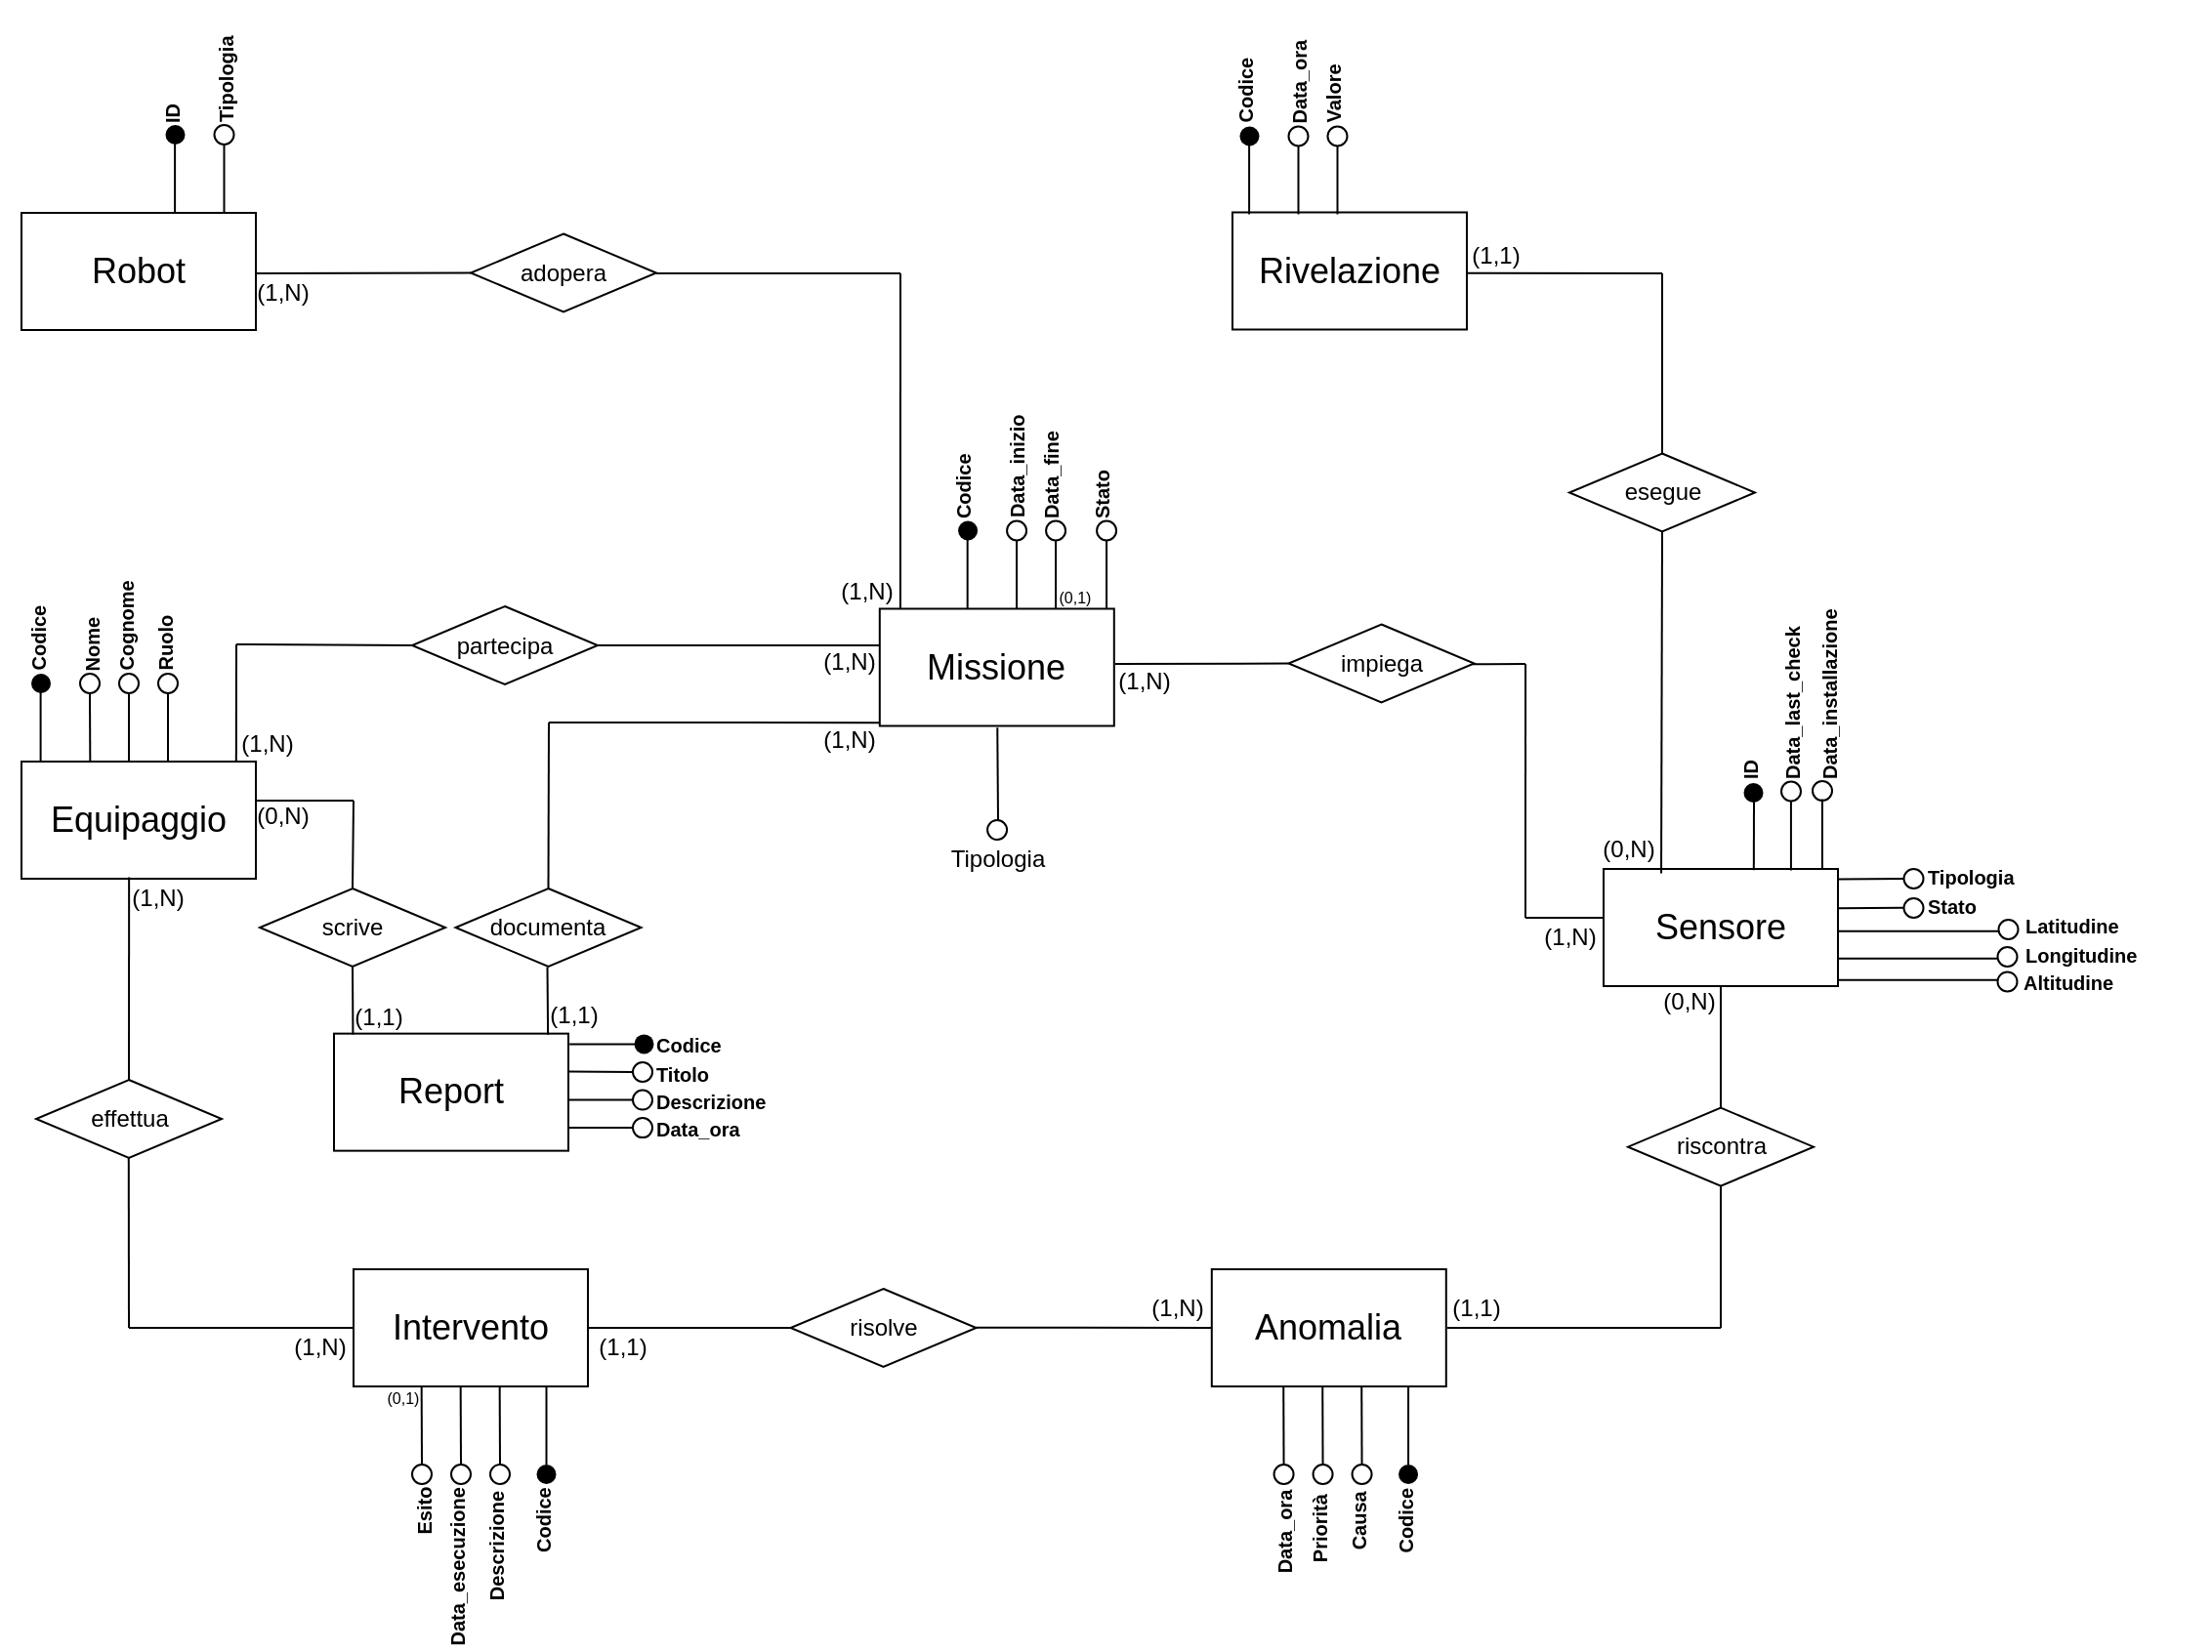 <mxfile version="24.7.17">
  <diagram name="Pagina-1" id="lhB0eF5Bq-AWkeBl7JyV">
    <mxGraphModel dx="337" dy="1401" grid="1" gridSize="10" guides="1" tooltips="1" connect="1" arrows="1" fold="1" page="1" pageScale="1" pageWidth="827" pageHeight="1169" math="0" shadow="0">
      <root>
        <mxCell id="0" />
        <mxCell id="1" parent="0" />
        <mxCell id="zuxBCQ1KaA-TVjjdggDC-1" value="&lt;font style=&quot;font-size: 18px;&quot;&gt;Missione&lt;/font&gt;" style="whiteSpace=wrap;html=1;align=center;" parent="1" vertex="1">
          <mxGeometry x="479.4" y="161.75" width="120" height="60" as="geometry" />
        </mxCell>
        <mxCell id="zuxBCQ1KaA-TVjjdggDC-8" value="&lt;font style=&quot;font-size: 18px;&quot;&gt;Equipaggio&lt;/font&gt;" style="whiteSpace=wrap;html=1;align=center;" parent="1" vertex="1">
          <mxGeometry x="40" y="240" width="120" height="60" as="geometry" />
        </mxCell>
        <mxCell id="zuxBCQ1KaA-TVjjdggDC-9" value="&lt;font style=&quot;font-size: 18px;&quot;&gt;Intervento&lt;/font&gt;" style="whiteSpace=wrap;html=1;align=center;" parent="1" vertex="1">
          <mxGeometry x="210" y="500" width="120" height="60" as="geometry" />
        </mxCell>
        <mxCell id="zuxBCQ1KaA-TVjjdggDC-10" value="&lt;font style=&quot;font-size: 18px;&quot;&gt;Anomalia&lt;/font&gt;" style="whiteSpace=wrap;html=1;align=center;" parent="1" vertex="1">
          <mxGeometry x="649.4" y="500" width="120" height="60" as="geometry" />
        </mxCell>
        <mxCell id="zuxBCQ1KaA-TVjjdggDC-11" value="&lt;font style=&quot;font-size: 18px;&quot;&gt;Sensore&lt;/font&gt;" style="whiteSpace=wrap;html=1;align=center;" parent="1" vertex="1">
          <mxGeometry x="850" y="295" width="120" height="60" as="geometry" />
        </mxCell>
        <mxCell id="zuxBCQ1KaA-TVjjdggDC-12" value="&lt;font style=&quot;font-size: 18px;&quot;&gt;Rivelazione&lt;/font&gt;" style="whiteSpace=wrap;html=1;align=center;" parent="1" vertex="1">
          <mxGeometry x="660" y="-41.25" width="120" height="60" as="geometry" />
        </mxCell>
        <mxCell id="zuxBCQ1KaA-TVjjdggDC-13" value="&lt;font style=&quot;font-size: 18px;&quot;&gt;Robot&lt;/font&gt;" style="whiteSpace=wrap;html=1;align=center;" parent="1" vertex="1">
          <mxGeometry x="40" y="-41" width="120" height="60" as="geometry" />
        </mxCell>
        <mxCell id="zuxBCQ1KaA-TVjjdggDC-15" value="" style="shape=waypoint;sketch=0;fillStyle=solid;size=6;pointerEvents=1;points=[];fillColor=none;resizable=0;rotatable=0;perimeter=centerPerimeter;snapToPoint=1;strokeWidth=3;" parent="1" vertex="1">
          <mxGeometry x="40" y="190" width="20" height="20" as="geometry" />
        </mxCell>
        <mxCell id="zuxBCQ1KaA-TVjjdggDC-17" value="" style="ellipse;whiteSpace=wrap;html=1;aspect=fixed;" parent="1" vertex="1">
          <mxGeometry x="70" y="195" width="10" height="10" as="geometry" />
        </mxCell>
        <mxCell id="zuxBCQ1KaA-TVjjdggDC-20" value="" style="endArrow=none;html=1;rounded=0;" parent="1" edge="1">
          <mxGeometry width="50" height="50" relative="1" as="geometry">
            <mxPoint x="49.8" y="240" as="sourcePoint" />
            <mxPoint x="49.8" y="200" as="targetPoint" />
          </mxGeometry>
        </mxCell>
        <mxCell id="zuxBCQ1KaA-TVjjdggDC-22" value="" style="endArrow=none;html=1;rounded=0;entryX=0.5;entryY=1;entryDx=0;entryDy=0;exitX=0.293;exitY=0;exitDx=0;exitDy=0;exitPerimeter=0;" parent="1" source="zuxBCQ1KaA-TVjjdggDC-8" target="zuxBCQ1KaA-TVjjdggDC-17" edge="1">
          <mxGeometry width="50" height="50" relative="1" as="geometry">
            <mxPoint x="74.8" y="240" as="sourcePoint" />
            <mxPoint x="74.8" y="200" as="targetPoint" />
          </mxGeometry>
        </mxCell>
        <mxCell id="zuxBCQ1KaA-TVjjdggDC-24" value="" style="ellipse;whiteSpace=wrap;html=1;aspect=fixed;" parent="1" vertex="1">
          <mxGeometry x="90" y="195" width="10" height="10" as="geometry" />
        </mxCell>
        <mxCell id="zuxBCQ1KaA-TVjjdggDC-25" value="" style="endArrow=none;html=1;rounded=0;entryX=0.5;entryY=1;entryDx=0;entryDy=0;exitX=0.293;exitY=0;exitDx=0;exitDy=0;exitPerimeter=0;" parent="1" target="zuxBCQ1KaA-TVjjdggDC-24" edge="1">
          <mxGeometry width="50" height="50" relative="1" as="geometry">
            <mxPoint x="95" y="240" as="sourcePoint" />
            <mxPoint x="94.8" y="200" as="targetPoint" />
          </mxGeometry>
        </mxCell>
        <mxCell id="zuxBCQ1KaA-TVjjdggDC-26" value="" style="ellipse;whiteSpace=wrap;html=1;aspect=fixed;" parent="1" vertex="1">
          <mxGeometry x="110" y="195" width="10" height="10" as="geometry" />
        </mxCell>
        <mxCell id="zuxBCQ1KaA-TVjjdggDC-27" value="" style="endArrow=none;html=1;rounded=0;entryX=0.5;entryY=1;entryDx=0;entryDy=0;exitX=0.293;exitY=0;exitDx=0;exitDy=0;exitPerimeter=0;" parent="1" target="zuxBCQ1KaA-TVjjdggDC-26" edge="1">
          <mxGeometry width="50" height="50" relative="1" as="geometry">
            <mxPoint x="115" y="240" as="sourcePoint" />
            <mxPoint x="114.8" y="200" as="targetPoint" />
          </mxGeometry>
        </mxCell>
        <mxCell id="zuxBCQ1KaA-TVjjdggDC-28" value="&lt;font style=&quot;font-size: 10px;&quot;&gt;Codice&lt;/font&gt;" style="text;strokeColor=none;fillColor=none;html=1;fontSize=24;fontStyle=1;verticalAlign=middle;align=left;rotation=-90;" parent="1" vertex="1">
          <mxGeometry x="11.25" y="158" width="65" height="10" as="geometry" />
        </mxCell>
        <mxCell id="zuxBCQ1KaA-TVjjdggDC-29" value="&lt;font style=&quot;font-size: 10px;&quot;&gt;Nome&lt;/font&gt;" style="text;strokeColor=none;fillColor=none;html=1;fontSize=24;fontStyle=1;verticalAlign=middle;align=left;rotation=-90;" parent="1" vertex="1">
          <mxGeometry x="42.5" y="161.75" width="57.5" height="10" as="geometry" />
        </mxCell>
        <mxCell id="zuxBCQ1KaA-TVjjdggDC-30" value="&lt;font style=&quot;font-size: 10px;&quot;&gt;Cognome&lt;/font&gt;" style="text;strokeColor=none;fillColor=none;html=1;fontSize=24;fontStyle=1;verticalAlign=middle;align=left;rotation=-90;" parent="1" vertex="1">
          <mxGeometry x="58.75" y="160.5" width="60" height="10" as="geometry" />
        </mxCell>
        <mxCell id="zuxBCQ1KaA-TVjjdggDC-31" value="&lt;font style=&quot;font-size: 10px;&quot;&gt;Ruolo&lt;/font&gt;" style="text;strokeColor=none;fillColor=none;html=1;fontSize=24;fontStyle=1;verticalAlign=middle;align=left;rotation=-90;" parent="1" vertex="1">
          <mxGeometry x="78.75" y="160.5" width="60" height="10" as="geometry" />
        </mxCell>
        <mxCell id="zuxBCQ1KaA-TVjjdggDC-39" value="" style="shape=waypoint;sketch=0;fillStyle=solid;size=6;pointerEvents=1;points=[];fillColor=none;resizable=0;rotatable=0;perimeter=centerPerimeter;snapToPoint=1;strokeWidth=3;" parent="1" vertex="1">
          <mxGeometry x="108.75" y="-91" width="20" height="20" as="geometry" />
        </mxCell>
        <mxCell id="zuxBCQ1KaA-TVjjdggDC-40" value="" style="ellipse;whiteSpace=wrap;html=1;aspect=fixed;" parent="1" vertex="1">
          <mxGeometry x="138.75" y="-86" width="10" height="10" as="geometry" />
        </mxCell>
        <mxCell id="zuxBCQ1KaA-TVjjdggDC-41" value="" style="endArrow=none;html=1;rounded=0;" parent="1" edge="1">
          <mxGeometry width="50" height="50" relative="1" as="geometry">
            <mxPoint x="118.55" y="-41" as="sourcePoint" />
            <mxPoint x="118.55" y="-81" as="targetPoint" />
          </mxGeometry>
        </mxCell>
        <mxCell id="zuxBCQ1KaA-TVjjdggDC-42" value="" style="endArrow=none;html=1;rounded=0;entryX=0.5;entryY=1;entryDx=0;entryDy=0;exitX=0.293;exitY=0;exitDx=0;exitDy=0;exitPerimeter=0;" parent="1" target="zuxBCQ1KaA-TVjjdggDC-40" edge="1">
          <mxGeometry width="50" height="50" relative="1" as="geometry">
            <mxPoint x="143.75" y="-41" as="sourcePoint" />
            <mxPoint x="143.55" y="-81" as="targetPoint" />
          </mxGeometry>
        </mxCell>
        <mxCell id="zuxBCQ1KaA-TVjjdggDC-43" value="&lt;font style=&quot;font-size: 10px;&quot;&gt;ID&lt;/font&gt;" style="text;strokeColor=none;fillColor=none;html=1;fontSize=24;fontStyle=1;verticalAlign=middle;align=left;rotation=-90;" parent="1" vertex="1">
          <mxGeometry x="80" y="-122" width="65" height="10" as="geometry" />
        </mxCell>
        <mxCell id="zuxBCQ1KaA-TVjjdggDC-44" value="&lt;span style=&quot;font-size: 10px;&quot;&gt;Tipologia&lt;/span&gt;" style="text;strokeColor=none;fillColor=none;html=1;fontSize=24;fontStyle=1;verticalAlign=middle;align=left;rotation=-90;" parent="1" vertex="1">
          <mxGeometry x="111.25" y="-119.25" width="57.5" height="10" as="geometry" />
        </mxCell>
        <mxCell id="zuxBCQ1KaA-TVjjdggDC-58" value="" style="shape=waypoint;sketch=0;fillStyle=solid;size=6;pointerEvents=1;points=[];fillColor=none;resizable=0;rotatable=0;perimeter=centerPerimeter;snapToPoint=1;strokeWidth=3;" parent="1" vertex="1">
          <mxGeometry x="298.75" y="595" width="20" height="20" as="geometry" />
        </mxCell>
        <mxCell id="zuxBCQ1KaA-TVjjdggDC-59" value="" style="ellipse;whiteSpace=wrap;html=1;aspect=fixed;" parent="1" vertex="1">
          <mxGeometry x="280" y="600" width="10" height="10" as="geometry" />
        </mxCell>
        <mxCell id="zuxBCQ1KaA-TVjjdggDC-60" value="" style="endArrow=none;html=1;rounded=0;" parent="1" edge="1">
          <mxGeometry width="50" height="50" relative="1" as="geometry">
            <mxPoint x="308.75" y="600" as="sourcePoint" />
            <mxPoint x="308.75" y="560" as="targetPoint" />
          </mxGeometry>
        </mxCell>
        <mxCell id="zuxBCQ1KaA-TVjjdggDC-61" value="" style="endArrow=none;html=1;rounded=0;entryX=0.5;entryY=1;entryDx=0;entryDy=0;exitX=0.5;exitY=0;exitDx=0;exitDy=0;" parent="1" source="zuxBCQ1KaA-TVjjdggDC-59" edge="1">
          <mxGeometry width="50" height="50" relative="1" as="geometry">
            <mxPoint x="284.83" y="595" as="sourcePoint" />
            <mxPoint x="284.83" y="560" as="targetPoint" />
          </mxGeometry>
        </mxCell>
        <mxCell id="zuxBCQ1KaA-TVjjdggDC-62" value="" style="ellipse;whiteSpace=wrap;html=1;aspect=fixed;" parent="1" vertex="1">
          <mxGeometry x="260" y="600" width="10" height="10" as="geometry" />
        </mxCell>
        <mxCell id="zuxBCQ1KaA-TVjjdggDC-63" value="" style="endArrow=none;html=1;rounded=0;entryX=0.5;entryY=1;entryDx=0;entryDy=0;exitX=0.5;exitY=0;exitDx=0;exitDy=0;" parent="1" source="zuxBCQ1KaA-TVjjdggDC-62" edge="1">
          <mxGeometry width="50" height="50" relative="1" as="geometry">
            <mxPoint x="264.83" y="595" as="sourcePoint" />
            <mxPoint x="264.83" y="560" as="targetPoint" />
          </mxGeometry>
        </mxCell>
        <mxCell id="zuxBCQ1KaA-TVjjdggDC-64" value="" style="ellipse;whiteSpace=wrap;html=1;aspect=fixed;" parent="1" vertex="1">
          <mxGeometry x="240" y="600" width="10" height="10" as="geometry" />
        </mxCell>
        <mxCell id="zuxBCQ1KaA-TVjjdggDC-65" value="" style="endArrow=none;html=1;rounded=0;entryX=0.5;entryY=1;entryDx=0;entryDy=0;exitX=0.5;exitY=0;exitDx=0;exitDy=0;" parent="1" source="zuxBCQ1KaA-TVjjdggDC-64" edge="1">
          <mxGeometry width="50" height="50" relative="1" as="geometry">
            <mxPoint x="244.83" y="595" as="sourcePoint" />
            <mxPoint x="244.83" y="560" as="targetPoint" />
          </mxGeometry>
        </mxCell>
        <mxCell id="zuxBCQ1KaA-TVjjdggDC-67" value="&lt;font style=&quot;font-size: 10px;&quot;&gt;Codice&lt;/font&gt;" style="text;strokeColor=none;fillColor=none;html=1;fontSize=24;fontStyle=1;verticalAlign=middle;align=left;rotation=-90;direction=west;flipV=1;" parent="1" vertex="1">
          <mxGeometry x="270" y="610" width="65" height="10" as="geometry" />
        </mxCell>
        <mxCell id="zuxBCQ1KaA-TVjjdggDC-68" value="&lt;font style=&quot;font-size: 10px;&quot;&gt;Descrizione&lt;/font&gt;" style="text;strokeColor=none;fillColor=none;html=1;fontSize=24;fontStyle=1;verticalAlign=middle;align=left;rotation=-90;direction=west;flipV=1;" parent="1" vertex="1">
          <mxGeometry x="231.88" y="620" width="93.75" height="10" as="geometry" />
        </mxCell>
        <mxCell id="zuxBCQ1KaA-TVjjdggDC-70" value="&lt;font style=&quot;font-size: 10px;&quot;&gt;Data_esecuzione&lt;/font&gt;" style="text;strokeColor=none;fillColor=none;html=1;fontSize=24;fontStyle=1;verticalAlign=middle;align=left;rotation=-90;direction=west;flipV=1;" parent="1" vertex="1">
          <mxGeometry x="201.25" y="631.25" width="116.25" height="10" as="geometry" />
        </mxCell>
        <mxCell id="zuxBCQ1KaA-TVjjdggDC-71" value="&lt;font style=&quot;font-size: 10px;&quot;&gt;Esito&lt;/font&gt;" style="text;strokeColor=none;fillColor=none;html=1;fontSize=24;fontStyle=1;verticalAlign=middle;align=left;rotation=-90;direction=west;flipV=1;" parent="1" vertex="1">
          <mxGeometry x="208.75" y="600" width="65" height="10" as="geometry" />
        </mxCell>
        <mxCell id="zuxBCQ1KaA-TVjjdggDC-72" value="" style="shape=waypoint;sketch=0;fillStyle=solid;size=6;pointerEvents=1;points=[];fillColor=none;resizable=0;rotatable=0;perimeter=centerPerimeter;snapToPoint=1;strokeWidth=3;" parent="1" vertex="1">
          <mxGeometry x="740.03" y="595" width="20" height="20" as="geometry" />
        </mxCell>
        <mxCell id="zuxBCQ1KaA-TVjjdggDC-73" value="" style="ellipse;whiteSpace=wrap;html=1;aspect=fixed;" parent="1" vertex="1">
          <mxGeometry x="721.28" y="600" width="10" height="10" as="geometry" />
        </mxCell>
        <mxCell id="zuxBCQ1KaA-TVjjdggDC-74" value="" style="endArrow=none;html=1;rounded=0;" parent="1" edge="1">
          <mxGeometry width="50" height="50" relative="1" as="geometry">
            <mxPoint x="750.03" y="600" as="sourcePoint" />
            <mxPoint x="750.03" y="560" as="targetPoint" />
          </mxGeometry>
        </mxCell>
        <mxCell id="zuxBCQ1KaA-TVjjdggDC-75" value="" style="endArrow=none;html=1;rounded=0;entryX=0.5;entryY=1;entryDx=0;entryDy=0;exitX=0.5;exitY=0;exitDx=0;exitDy=0;" parent="1" source="zuxBCQ1KaA-TVjjdggDC-73" edge="1">
          <mxGeometry width="50" height="50" relative="1" as="geometry">
            <mxPoint x="726.11" y="595" as="sourcePoint" />
            <mxPoint x="726.11" y="560" as="targetPoint" />
          </mxGeometry>
        </mxCell>
        <mxCell id="zuxBCQ1KaA-TVjjdggDC-76" value="" style="ellipse;whiteSpace=wrap;html=1;aspect=fixed;" parent="1" vertex="1">
          <mxGeometry x="701.28" y="600" width="10" height="10" as="geometry" />
        </mxCell>
        <mxCell id="zuxBCQ1KaA-TVjjdggDC-77" value="" style="endArrow=none;html=1;rounded=0;entryX=0.5;entryY=1;entryDx=0;entryDy=0;exitX=0.5;exitY=0;exitDx=0;exitDy=0;" parent="1" source="zuxBCQ1KaA-TVjjdggDC-76" edge="1">
          <mxGeometry width="50" height="50" relative="1" as="geometry">
            <mxPoint x="706.11" y="595" as="sourcePoint" />
            <mxPoint x="706.11" y="560" as="targetPoint" />
          </mxGeometry>
        </mxCell>
        <mxCell id="zuxBCQ1KaA-TVjjdggDC-78" value="" style="ellipse;whiteSpace=wrap;html=1;aspect=fixed;" parent="1" vertex="1">
          <mxGeometry x="681.28" y="600" width="10" height="10" as="geometry" />
        </mxCell>
        <mxCell id="zuxBCQ1KaA-TVjjdggDC-79" value="" style="endArrow=none;html=1;rounded=0;entryX=0.5;entryY=1;entryDx=0;entryDy=0;exitX=0.5;exitY=0;exitDx=0;exitDy=0;" parent="1" source="zuxBCQ1KaA-TVjjdggDC-78" edge="1">
          <mxGeometry width="50" height="50" relative="1" as="geometry">
            <mxPoint x="686.11" y="595" as="sourcePoint" />
            <mxPoint x="686.11" y="560" as="targetPoint" />
          </mxGeometry>
        </mxCell>
        <mxCell id="zuxBCQ1KaA-TVjjdggDC-80" value="&lt;font style=&quot;font-size: 10px;&quot;&gt;Codice&lt;/font&gt;" style="text;strokeColor=none;fillColor=none;html=1;fontSize=24;fontStyle=1;verticalAlign=middle;align=left;rotation=-90;direction=west;flipV=1;" parent="1" vertex="1">
          <mxGeometry x="711.28" y="610" width="65" height="10" as="geometry" />
        </mxCell>
        <mxCell id="zuxBCQ1KaA-TVjjdggDC-81" value="&lt;font style=&quot;font-size: 10px;&quot;&gt;Causa&lt;/font&gt;" style="text;strokeColor=none;fillColor=none;html=1;fontSize=24;fontStyle=1;verticalAlign=middle;align=left;rotation=-90;direction=west;flipV=1;" parent="1" vertex="1">
          <mxGeometry x="686.28" y="606.88" width="67.51" height="10" as="geometry" />
        </mxCell>
        <mxCell id="zuxBCQ1KaA-TVjjdggDC-82" value="&lt;font style=&quot;font-size: 10px;&quot;&gt;Priorità&lt;/font&gt;" style="text;strokeColor=none;fillColor=none;html=1;fontSize=24;fontStyle=1;verticalAlign=middle;align=left;rotation=-90;direction=west;flipV=1;" parent="1" vertex="1">
          <mxGeometry x="658.4" y="605" width="84.69" height="10" as="geometry" />
        </mxCell>
        <mxCell id="zuxBCQ1KaA-TVjjdggDC-83" value="&lt;font style=&quot;font-size: 10px;&quot;&gt;Data_ora&lt;/font&gt;" style="text;strokeColor=none;fillColor=none;html=1;fontSize=24;fontStyle=1;verticalAlign=middle;align=left;rotation=-90;direction=west;flipV=1;" parent="1" vertex="1">
          <mxGeometry x="639.72" y="610.32" width="85.63" height="10" as="geometry" />
        </mxCell>
        <mxCell id="zuxBCQ1KaA-TVjjdggDC-111" value="" style="shape=waypoint;sketch=0;fillStyle=solid;size=6;pointerEvents=1;points=[];fillColor=none;resizable=0;rotatable=0;perimeter=centerPerimeter;snapToPoint=1;strokeWidth=3;" parent="1" vertex="1">
          <mxGeometry x="514.54" y="111.75" width="20" height="20" as="geometry" />
        </mxCell>
        <mxCell id="zuxBCQ1KaA-TVjjdggDC-112" value="" style="ellipse;whiteSpace=wrap;html=1;aspect=fixed;" parent="1" vertex="1">
          <mxGeometry x="544.54" y="116.75" width="10" height="10" as="geometry" />
        </mxCell>
        <mxCell id="zuxBCQ1KaA-TVjjdggDC-113" value="" style="ellipse;whiteSpace=wrap;html=1;aspect=fixed;" parent="1" vertex="1">
          <mxGeometry x="564.54" y="116.75" width="10" height="10" as="geometry" />
        </mxCell>
        <mxCell id="zuxBCQ1KaA-TVjjdggDC-114" value="" style="ellipse;whiteSpace=wrap;html=1;aspect=fixed;" parent="1" vertex="1">
          <mxGeometry x="590.54" y="116.75" width="10" height="10" as="geometry" />
        </mxCell>
        <mxCell id="zuxBCQ1KaA-TVjjdggDC-115" value="" style="endArrow=none;html=1;rounded=0;" parent="1" edge="1">
          <mxGeometry width="50" height="50" relative="1" as="geometry">
            <mxPoint x="524.34" y="161.75" as="sourcePoint" />
            <mxPoint x="524.34" y="121.75" as="targetPoint" />
          </mxGeometry>
        </mxCell>
        <mxCell id="zuxBCQ1KaA-TVjjdggDC-116" value="&lt;font style=&quot;font-size: 10px;&quot;&gt;Codice&lt;/font&gt;" style="text;strokeColor=none;fillColor=none;html=1;fontSize=24;fontStyle=1;verticalAlign=middle;align=left;rotation=-90;" parent="1" vertex="1">
          <mxGeometry x="485.79" y="79.75" width="65" height="10" as="geometry" />
        </mxCell>
        <mxCell id="zuxBCQ1KaA-TVjjdggDC-117" value="&lt;font style=&quot;font-size: 10px;&quot;&gt;Data_inizio&lt;/font&gt;" style="text;strokeColor=none;fillColor=none;html=1;fontSize=24;fontStyle=1;verticalAlign=middle;align=left;rotation=-90;" parent="1" vertex="1">
          <mxGeometry x="517.04" y="83.5" width="57.5" height="10" as="geometry" />
        </mxCell>
        <mxCell id="zuxBCQ1KaA-TVjjdggDC-118" value="&lt;font style=&quot;font-size: 10px;&quot;&gt;Stato&lt;/font&gt;" style="text;strokeColor=none;fillColor=none;html=1;fontSize=24;fontStyle=1;verticalAlign=middle;align=left;rotation=-90;" parent="1" vertex="1">
          <mxGeometry x="559.29" y="82.25" width="60" height="10" as="geometry" />
        </mxCell>
        <mxCell id="zuxBCQ1KaA-TVjjdggDC-119" value="&lt;font style=&quot;font-size: 10px;&quot;&gt;Data_fine&lt;/font&gt;" style="text;strokeColor=none;fillColor=none;html=1;fontSize=24;fontStyle=1;verticalAlign=middle;align=left;rotation=-90;" parent="1" vertex="1">
          <mxGeometry x="533.29" y="82.25" width="60" height="10" as="geometry" />
        </mxCell>
        <mxCell id="zuxBCQ1KaA-TVjjdggDC-120" value="" style="endArrow=none;html=1;rounded=0;entryX=0.5;entryY=1;entryDx=0;entryDy=0;exitX=0.293;exitY=0;exitDx=0;exitDy=0;exitPerimeter=0;" parent="1" target="zuxBCQ1KaA-TVjjdggDC-112" edge="1">
          <mxGeometry width="50" height="50" relative="1" as="geometry">
            <mxPoint x="549.54" y="161.75" as="sourcePoint" />
            <mxPoint x="549.34" y="121.75" as="targetPoint" />
          </mxGeometry>
        </mxCell>
        <mxCell id="zuxBCQ1KaA-TVjjdggDC-121" value="" style="endArrow=none;html=1;rounded=0;entryX=0.5;entryY=1;entryDx=0;entryDy=0;exitX=0.293;exitY=0;exitDx=0;exitDy=0;exitPerimeter=0;" parent="1" target="zuxBCQ1KaA-TVjjdggDC-113" edge="1">
          <mxGeometry width="50" height="50" relative="1" as="geometry">
            <mxPoint x="569.54" y="161.75" as="sourcePoint" />
            <mxPoint x="569.34" y="121.75" as="targetPoint" />
          </mxGeometry>
        </mxCell>
        <mxCell id="zuxBCQ1KaA-TVjjdggDC-122" value="" style="endArrow=none;html=1;rounded=0;entryX=0.5;entryY=1;entryDx=0;entryDy=0;exitX=0.293;exitY=0;exitDx=0;exitDy=0;exitPerimeter=0;" parent="1" target="zuxBCQ1KaA-TVjjdggDC-114" edge="1">
          <mxGeometry width="50" height="50" relative="1" as="geometry">
            <mxPoint x="595.54" y="161.75" as="sourcePoint" />
            <mxPoint x="595.34" y="121.75" as="targetPoint" />
          </mxGeometry>
        </mxCell>
        <mxCell id="zuxBCQ1KaA-TVjjdggDC-123" value="" style="shape=waypoint;sketch=0;fillStyle=solid;size=6;pointerEvents=1;points=[];fillColor=none;resizable=0;rotatable=0;perimeter=centerPerimeter;snapToPoint=1;strokeWidth=3;" parent="1" vertex="1">
          <mxGeometry x="658.75" y="-90.25" width="20" height="20" as="geometry" />
        </mxCell>
        <mxCell id="zuxBCQ1KaA-TVjjdggDC-124" value="" style="ellipse;whiteSpace=wrap;html=1;aspect=fixed;" parent="1" vertex="1">
          <mxGeometry x="688.75" y="-85.25" width="10" height="10" as="geometry" />
        </mxCell>
        <mxCell id="zuxBCQ1KaA-TVjjdggDC-125" value="" style="ellipse;whiteSpace=wrap;html=1;aspect=fixed;" parent="1" vertex="1">
          <mxGeometry x="708.75" y="-85.25" width="10" height="10" as="geometry" />
        </mxCell>
        <mxCell id="zuxBCQ1KaA-TVjjdggDC-127" value="" style="endArrow=none;html=1;rounded=0;" parent="1" edge="1">
          <mxGeometry width="50" height="50" relative="1" as="geometry">
            <mxPoint x="668.55" y="-40.25" as="sourcePoint" />
            <mxPoint x="668.55" y="-80.25" as="targetPoint" />
          </mxGeometry>
        </mxCell>
        <mxCell id="zuxBCQ1KaA-TVjjdggDC-128" value="" style="endArrow=none;html=1;rounded=0;entryX=0.5;entryY=1;entryDx=0;entryDy=0;exitX=0.293;exitY=0;exitDx=0;exitDy=0;exitPerimeter=0;" parent="1" target="zuxBCQ1KaA-TVjjdggDC-124" edge="1">
          <mxGeometry width="50" height="50" relative="1" as="geometry">
            <mxPoint x="693.75" y="-40.25" as="sourcePoint" />
            <mxPoint x="693.55" y="-80.25" as="targetPoint" />
          </mxGeometry>
        </mxCell>
        <mxCell id="zuxBCQ1KaA-TVjjdggDC-129" value="" style="endArrow=none;html=1;rounded=0;entryX=0.5;entryY=1;entryDx=0;entryDy=0;exitX=0.293;exitY=0;exitDx=0;exitDy=0;exitPerimeter=0;" parent="1" target="zuxBCQ1KaA-TVjjdggDC-125" edge="1">
          <mxGeometry width="50" height="50" relative="1" as="geometry">
            <mxPoint x="713.75" y="-40.25" as="sourcePoint" />
            <mxPoint x="713.55" y="-80.25" as="targetPoint" />
          </mxGeometry>
        </mxCell>
        <mxCell id="zuxBCQ1KaA-TVjjdggDC-132" value="&lt;font style=&quot;font-size: 10px;&quot;&gt;Valore&lt;/font&gt;" style="text;strokeColor=none;fillColor=none;html=1;fontSize=24;fontStyle=1;verticalAlign=middle;align=left;rotation=-90;" parent="1" vertex="1">
          <mxGeometry x="677.5" y="-119.75" width="60" height="10" as="geometry" />
        </mxCell>
        <mxCell id="zuxBCQ1KaA-TVjjdggDC-133" value="&lt;font style=&quot;font-size: 10px;&quot;&gt;Data_ora&lt;/font&gt;" style="text;strokeColor=none;fillColor=none;html=1;fontSize=24;fontStyle=1;verticalAlign=middle;align=left;rotation=-90;" parent="1" vertex="1">
          <mxGeometry x="661.25" y="-118.5" width="57.5" height="10" as="geometry" />
        </mxCell>
        <mxCell id="zuxBCQ1KaA-TVjjdggDC-134" value="&lt;font style=&quot;font-size: 10px;&quot;&gt;Codice&lt;/font&gt;" style="text;strokeColor=none;fillColor=none;html=1;fontSize=24;fontStyle=1;verticalAlign=middle;align=left;rotation=-90;" parent="1" vertex="1">
          <mxGeometry x="630" y="-122.25" width="65" height="10" as="geometry" />
        </mxCell>
        <mxCell id="zuxBCQ1KaA-TVjjdggDC-138" value="" style="ellipse;whiteSpace=wrap;html=1;aspect=fixed;" parent="1" vertex="1">
          <mxGeometry x="957" y="250" width="10" height="10" as="geometry" />
        </mxCell>
        <mxCell id="zuxBCQ1KaA-TVjjdggDC-140" value="" style="ellipse;whiteSpace=wrap;html=1;aspect=fixed;" parent="1" vertex="1">
          <mxGeometry x="1003.75" y="295" width="10" height="10" as="geometry" />
        </mxCell>
        <mxCell id="zuxBCQ1KaA-TVjjdggDC-144" value="" style="ellipse;whiteSpace=wrap;html=1;aspect=fixed;" parent="1" vertex="1">
          <mxGeometry x="1003.75" y="310" width="10" height="10" as="geometry" />
        </mxCell>
        <mxCell id="zuxBCQ1KaA-TVjjdggDC-148" value="" style="ellipse;whiteSpace=wrap;html=1;aspect=fixed;" parent="1" vertex="1">
          <mxGeometry x="941" y="250.25" width="10" height="10" as="geometry" />
        </mxCell>
        <mxCell id="zuxBCQ1KaA-TVjjdggDC-149" value="&lt;font style=&quot;font-size: 10px;&quot;&gt;Data_last_check&lt;/font&gt;" style="text;strokeColor=none;fillColor=none;html=1;fontSize=24;fontStyle=1;verticalAlign=middle;align=left;rotation=-90;" parent="1" vertex="1">
          <mxGeometry x="913.5" y="217" width="57.5" height="10" as="geometry" />
        </mxCell>
        <mxCell id="zuxBCQ1KaA-TVjjdggDC-150" value="" style="shape=waypoint;sketch=0;fillStyle=solid;size=6;pointerEvents=1;points=[];fillColor=none;resizable=0;rotatable=0;perimeter=centerPerimeter;snapToPoint=1;strokeWidth=3;" parent="1" vertex="1">
          <mxGeometry x="916.75" y="246" width="20" height="20" as="geometry" />
        </mxCell>
        <mxCell id="zuxBCQ1KaA-TVjjdggDC-151" value="&lt;font style=&quot;font-size: 10px;&quot;&gt;ID&lt;/font&gt;" style="text;strokeColor=none;fillColor=none;html=1;fontSize=24;fontStyle=1;verticalAlign=middle;align=left;rotation=-90;" parent="1" vertex="1">
          <mxGeometry x="888" y="214" width="65" height="10" as="geometry" />
        </mxCell>
        <mxCell id="zuxBCQ1KaA-TVjjdggDC-155" value="" style="endArrow=none;html=1;rounded=0;exitX=0.666;exitY=0.01;exitDx=0;exitDy=0;exitPerimeter=0;" parent="1" edge="1">
          <mxGeometry width="50" height="50" relative="1" as="geometry">
            <mxPoint x="926.92" y="295.6" as="sourcePoint" />
            <mxPoint x="927" y="260.25" as="targetPoint" />
          </mxGeometry>
        </mxCell>
        <mxCell id="zuxBCQ1KaA-TVjjdggDC-156" value="" style="endArrow=none;html=1;rounded=0;exitX=0.666;exitY=0.01;exitDx=0;exitDy=0;exitPerimeter=0;" parent="1" edge="1">
          <mxGeometry width="50" height="50" relative="1" as="geometry">
            <mxPoint x="945.96" y="295.75" as="sourcePoint" />
            <mxPoint x="945.96" y="260" as="targetPoint" />
          </mxGeometry>
        </mxCell>
        <mxCell id="zuxBCQ1KaA-TVjjdggDC-157" value="" style="endArrow=none;html=1;rounded=0;exitX=0.666;exitY=0.01;exitDx=0;exitDy=0;exitPerimeter=0;" parent="1" edge="1">
          <mxGeometry width="50" height="50" relative="1" as="geometry">
            <mxPoint x="961.96" y="295" as="sourcePoint" />
            <mxPoint x="961.96" y="259.25" as="targetPoint" />
          </mxGeometry>
        </mxCell>
        <mxCell id="zuxBCQ1KaA-TVjjdggDC-158" value="&lt;font style=&quot;font-size: 10px;&quot;&gt;Data_installazione&lt;/font&gt;" style="text;strokeColor=none;fillColor=none;html=1;fontSize=24;fontStyle=1;verticalAlign=middle;align=left;rotation=-90;" parent="1" vertex="1">
          <mxGeometry x="932.5" y="217" width="57.5" height="10" as="geometry" />
        </mxCell>
        <mxCell id="zuxBCQ1KaA-TVjjdggDC-159" value="" style="endArrow=none;html=1;rounded=0;entryX=0;entryY=0.5;entryDx=0;entryDy=0;" parent="1" target="zuxBCQ1KaA-TVjjdggDC-140" edge="1">
          <mxGeometry width="50" height="50" relative="1" as="geometry">
            <mxPoint x="970" y="300.25" as="sourcePoint" />
            <mxPoint x="1020" y="250.25" as="targetPoint" />
          </mxGeometry>
        </mxCell>
        <mxCell id="zuxBCQ1KaA-TVjjdggDC-160" value="" style="endArrow=none;html=1;rounded=0;entryX=0;entryY=0.5;entryDx=0;entryDy=0;" parent="1" edge="1">
          <mxGeometry width="50" height="50" relative="1" as="geometry">
            <mxPoint x="970" y="315.13" as="sourcePoint" />
            <mxPoint x="1004" y="314.88" as="targetPoint" />
          </mxGeometry>
        </mxCell>
        <mxCell id="zuxBCQ1KaA-TVjjdggDC-161" value="&lt;font style=&quot;font-size: 10px;&quot;&gt;Tipologia&lt;/font&gt;" style="text;strokeColor=none;fillColor=none;html=1;fontSize=24;fontStyle=1;verticalAlign=middle;align=left;rotation=0;" parent="1" vertex="1">
          <mxGeometry x="1013.75" y="290" width="57.5" height="10" as="geometry" />
        </mxCell>
        <mxCell id="zuxBCQ1KaA-TVjjdggDC-162" value="&lt;font style=&quot;font-size: 10px;&quot;&gt;Stato&lt;/font&gt;" style="text;strokeColor=none;fillColor=none;html=1;fontSize=24;fontStyle=1;verticalAlign=middle;align=left;rotation=0;" parent="1" vertex="1">
          <mxGeometry x="1013.75" y="305" width="57.5" height="10" as="geometry" />
        </mxCell>
        <mxCell id="zuxBCQ1KaA-TVjjdggDC-168" value="&lt;font style=&quot;font-size: 10px;&quot;&gt;Latitudine&lt;/font&gt;" style="text;strokeColor=none;fillColor=none;html=1;fontSize=24;fontStyle=1;verticalAlign=middle;align=left;rotation=0;direction=west;flipV=1;" parent="1" vertex="1">
          <mxGeometry x="1063.56" y="315" width="96.63" height="10" as="geometry" />
        </mxCell>
        <mxCell id="zuxBCQ1KaA-TVjjdggDC-171" value="&lt;font style=&quot;font-size: 10px;&quot;&gt;Longitudine&lt;/font&gt;" style="text;strokeColor=none;fillColor=none;html=1;fontSize=24;fontStyle=1;verticalAlign=middle;align=left;rotation=0;direction=west;flipV=1;" parent="1" vertex="1">
          <mxGeometry x="1063.56" y="330" width="85.63" height="10" as="geometry" />
        </mxCell>
        <mxCell id="zuxBCQ1KaA-TVjjdggDC-174" value="&lt;font style=&quot;font-size: 10px;&quot;&gt;Altitudine&lt;/font&gt;" style="text;strokeColor=none;fillColor=none;html=1;fontSize=24;fontStyle=1;verticalAlign=middle;align=left;rotation=0;direction=west;flipV=1;" parent="1" vertex="1">
          <mxGeometry x="1062.56" y="343.72" width="85.63" height="10" as="geometry" />
        </mxCell>
        <mxCell id="RYKOZWi8mXVpuBgU3QgM-1" value="&lt;font style=&quot;font-size: 18px;&quot;&gt;Report&lt;/font&gt;" style="whiteSpace=wrap;html=1;align=center;" parent="1" vertex="1">
          <mxGeometry x="200" y="379.32" width="120" height="60" as="geometry" />
        </mxCell>
        <mxCell id="RYKOZWi8mXVpuBgU3QgM-2" value="" style="shape=waypoint;sketch=0;fillStyle=solid;size=6;pointerEvents=1;points=[];fillColor=none;resizable=0;rotatable=0;perimeter=centerPerimeter;snapToPoint=1;strokeWidth=3;" parent="1" vertex="1">
          <mxGeometry x="348.75" y="374.72" width="20" height="20" as="geometry" />
        </mxCell>
        <mxCell id="RYKOZWi8mXVpuBgU3QgM-3" value="&lt;span style=&quot;font-size: 10px;&quot;&gt;Codice&lt;/span&gt;" style="text;strokeColor=none;fillColor=none;html=1;fontSize=24;fontStyle=1;verticalAlign=middle;align=left;rotation=0;direction=east;flipV=0;" parent="1" vertex="1">
          <mxGeometry x="363" y="375.72" width="65" height="10" as="geometry" />
        </mxCell>
        <mxCell id="RYKOZWi8mXVpuBgU3QgM-4" value="" style="endArrow=none;html=1;rounded=0;exitX=1.005;exitY=0.341;exitDx=0;exitDy=0;exitPerimeter=0;" parent="1" target="RYKOZWi8mXVpuBgU3QgM-2" edge="1">
          <mxGeometry width="50" height="50" relative="1" as="geometry">
            <mxPoint x="320.6" y="384.78" as="sourcePoint" />
            <mxPoint x="359" y="388.97" as="targetPoint" />
          </mxGeometry>
        </mxCell>
        <mxCell id="RYKOZWi8mXVpuBgU3QgM-6" value="&lt;span style=&quot;font-size: 10px;&quot;&gt;Titolo&lt;/span&gt;" style="text;strokeColor=none;fillColor=none;html=1;fontSize=24;fontStyle=1;verticalAlign=middle;align=left;rotation=0;direction=east;flipV=0;" parent="1" vertex="1">
          <mxGeometry x="363" y="390.72" width="65" height="10" as="geometry" />
        </mxCell>
        <mxCell id="RYKOZWi8mXVpuBgU3QgM-7" value="" style="endArrow=none;html=1;rounded=0;exitX=1.005;exitY=0.341;exitDx=0;exitDy=0;exitPerimeter=0;" parent="1" source="RYKOZWi8mXVpuBgU3QgM-5" edge="1">
          <mxGeometry width="50" height="50" relative="1" as="geometry">
            <mxPoint x="320.6" y="394.78" as="sourcePoint" />
            <mxPoint x="359" y="395" as="targetPoint" />
          </mxGeometry>
        </mxCell>
        <mxCell id="RYKOZWi8mXVpuBgU3QgM-8" value="" style="endArrow=none;html=1;rounded=0;exitX=1;exitY=0.308;exitDx=0;exitDy=0;exitPerimeter=0;" parent="1" target="RYKOZWi8mXVpuBgU3QgM-5" edge="1">
          <mxGeometry width="50" height="50" relative="1" as="geometry">
            <mxPoint x="320.0" y="398.8" as="sourcePoint" />
            <mxPoint x="359" y="396" as="targetPoint" />
          </mxGeometry>
        </mxCell>
        <mxCell id="RYKOZWi8mXVpuBgU3QgM-5" value="" style="ellipse;whiteSpace=wrap;html=1;aspect=fixed;" parent="1" vertex="1">
          <mxGeometry x="353" y="394" width="10" height="10" as="geometry" />
        </mxCell>
        <mxCell id="RYKOZWi8mXVpuBgU3QgM-9" value="&lt;span style=&quot;font-size: 10px;&quot;&gt;Descrizione&lt;/span&gt;" style="text;strokeColor=none;fillColor=none;html=1;fontSize=24;fontStyle=1;verticalAlign=middle;align=left;rotation=0;direction=east;flipV=0;" parent="1" vertex="1">
          <mxGeometry x="363" y="405" width="65" height="10" as="geometry" />
        </mxCell>
        <mxCell id="RYKOZWi8mXVpuBgU3QgM-10" value="" style="endArrow=none;html=1;rounded=0;exitX=1;exitY=0.308;exitDx=0;exitDy=0;exitPerimeter=0;" parent="1" target="RYKOZWi8mXVpuBgU3QgM-11" edge="1">
          <mxGeometry width="50" height="50" relative="1" as="geometry">
            <mxPoint x="320" y="413.28" as="sourcePoint" />
            <mxPoint x="359" y="410.28" as="targetPoint" />
          </mxGeometry>
        </mxCell>
        <mxCell id="RYKOZWi8mXVpuBgU3QgM-11" value="" style="ellipse;whiteSpace=wrap;html=1;aspect=fixed;" parent="1" vertex="1">
          <mxGeometry x="353" y="408.28" width="10" height="10" as="geometry" />
        </mxCell>
        <mxCell id="RYKOZWi8mXVpuBgU3QgM-12" value="&lt;span style=&quot;font-size: 10px;&quot;&gt;Data_ora&lt;/span&gt;" style="text;strokeColor=none;fillColor=none;html=1;fontSize=24;fontStyle=1;verticalAlign=middle;align=left;rotation=0;direction=east;flipV=0;" parent="1" vertex="1">
          <mxGeometry x="363" y="419.28" width="65" height="10" as="geometry" />
        </mxCell>
        <mxCell id="RYKOZWi8mXVpuBgU3QgM-13" value="" style="endArrow=none;html=1;rounded=0;exitX=1;exitY=0.308;exitDx=0;exitDy=0;exitPerimeter=0;" parent="1" target="RYKOZWi8mXVpuBgU3QgM-14" edge="1">
          <mxGeometry width="50" height="50" relative="1" as="geometry">
            <mxPoint x="320" y="427.56" as="sourcePoint" />
            <mxPoint x="359" y="424.56" as="targetPoint" />
          </mxGeometry>
        </mxCell>
        <mxCell id="RYKOZWi8mXVpuBgU3QgM-14" value="" style="ellipse;whiteSpace=wrap;html=1;aspect=fixed;" parent="1" vertex="1">
          <mxGeometry x="353" y="422.56" width="10" height="10" as="geometry" />
        </mxCell>
        <mxCell id="RYKOZWi8mXVpuBgU3QgM-15" value="effettua" style="shape=rhombus;perimeter=rhombusPerimeter;whiteSpace=wrap;html=1;align=center;" parent="1" vertex="1">
          <mxGeometry x="47.5" y="403" width="95" height="40" as="geometry" />
        </mxCell>
        <mxCell id="RYKOZWi8mXVpuBgU3QgM-16" value="" style="endArrow=none;html=1;rounded=0;entryX=0.5;entryY=0;entryDx=0;entryDy=0;exitX=0.459;exitY=0.987;exitDx=0;exitDy=0;exitPerimeter=0;" parent="1" source="zuxBCQ1KaA-TVjjdggDC-8" target="RYKOZWi8mXVpuBgU3QgM-15" edge="1">
          <mxGeometry width="50" height="50" relative="1" as="geometry">
            <mxPoint x="80" y="470" as="sourcePoint" />
            <mxPoint x="130" y="420" as="targetPoint" />
          </mxGeometry>
        </mxCell>
        <mxCell id="RYKOZWi8mXVpuBgU3QgM-17" value="" style="endArrow=none;html=1;rounded=0;exitX=0.459;exitY=0.987;exitDx=0;exitDy=0;exitPerimeter=0;" parent="1" edge="1">
          <mxGeometry width="50" height="50" relative="1" as="geometry">
            <mxPoint x="94.89" y="443" as="sourcePoint" />
            <mxPoint x="95" y="530" as="targetPoint" />
          </mxGeometry>
        </mxCell>
        <mxCell id="RYKOZWi8mXVpuBgU3QgM-18" value="" style="endArrow=none;html=1;rounded=0;entryX=0;entryY=0.5;entryDx=0;entryDy=0;" parent="1" target="zuxBCQ1KaA-TVjjdggDC-9" edge="1">
          <mxGeometry width="50" height="50" relative="1" as="geometry">
            <mxPoint x="95" y="530" as="sourcePoint" />
            <mxPoint x="145" y="480" as="targetPoint" />
          </mxGeometry>
        </mxCell>
        <mxCell id="RYKOZWi8mXVpuBgU3QgM-19" value="(1,N)" style="text;html=1;align=center;verticalAlign=middle;whiteSpace=wrap;rounded=0;" parent="1" vertex="1">
          <mxGeometry x="80" y="295" width="60" height="30" as="geometry" />
        </mxCell>
        <mxCell id="RYKOZWi8mXVpuBgU3QgM-20" value="(1,N)" style="text;html=1;align=center;verticalAlign=middle;whiteSpace=wrap;rounded=0;" parent="1" vertex="1">
          <mxGeometry x="163" y="525" width="60" height="30" as="geometry" />
        </mxCell>
        <mxCell id="RYKOZWi8mXVpuBgU3QgM-22" value="risolve" style="shape=rhombus;perimeter=rhombusPerimeter;whiteSpace=wrap;html=1;align=center;" parent="1" vertex="1">
          <mxGeometry x="433.79" y="510" width="95" height="40" as="geometry" />
        </mxCell>
        <mxCell id="RYKOZWi8mXVpuBgU3QgM-23" value="" style="endArrow=none;html=1;rounded=0;exitX=1;exitY=0.5;exitDx=0;exitDy=0;entryX=0;entryY=0.5;entryDx=0;entryDy=0;" parent="1" source="zuxBCQ1KaA-TVjjdggDC-9" target="RYKOZWi8mXVpuBgU3QgM-22" edge="1">
          <mxGeometry width="50" height="50" relative="1" as="geometry">
            <mxPoint x="400" y="550" as="sourcePoint" />
            <mxPoint x="450" y="500" as="targetPoint" />
          </mxGeometry>
        </mxCell>
        <mxCell id="RYKOZWi8mXVpuBgU3QgM-24" value="" style="endArrow=none;html=1;rounded=0;exitX=1;exitY=0.5;exitDx=0;exitDy=0;entryX=0;entryY=0.5;entryDx=0;entryDy=0;" parent="1" target="zuxBCQ1KaA-TVjjdggDC-10" edge="1">
          <mxGeometry width="50" height="50" relative="1" as="geometry">
            <mxPoint x="528.79" y="529.89" as="sourcePoint" />
            <mxPoint x="632.79" y="529.89" as="targetPoint" />
            <Array as="points">
              <mxPoint x="578.79" y="529.89" />
            </Array>
          </mxGeometry>
        </mxCell>
        <mxCell id="RYKOZWi8mXVpuBgU3QgM-26" value="(1,1)" style="text;html=1;align=center;verticalAlign=middle;whiteSpace=wrap;rounded=0;" parent="1" vertex="1">
          <mxGeometry x="317.5" y="525" width="60" height="30" as="geometry" />
        </mxCell>
        <mxCell id="RYKOZWi8mXVpuBgU3QgM-27" value="(1,N)" style="text;html=1;align=center;verticalAlign=middle;whiteSpace=wrap;rounded=0;" parent="1" vertex="1">
          <mxGeometry x="602.4" y="505" width="60" height="30" as="geometry" />
        </mxCell>
        <mxCell id="RYKOZWi8mXVpuBgU3QgM-29" value="riscontra" style="shape=rhombus;perimeter=rhombusPerimeter;whiteSpace=wrap;html=1;align=center;" parent="1" vertex="1">
          <mxGeometry x="862.5" y="417.32" width="95" height="40" as="geometry" />
        </mxCell>
        <mxCell id="RYKOZWi8mXVpuBgU3QgM-30" value="" style="endArrow=none;html=1;rounded=0;exitX=0.5;exitY=0;exitDx=0;exitDy=0;" parent="1" source="RYKOZWi8mXVpuBgU3QgM-29" edge="1">
          <mxGeometry width="50" height="50" relative="1" as="geometry">
            <mxPoint x="860" y="405" as="sourcePoint" />
            <mxPoint x="910" y="355" as="targetPoint" />
          </mxGeometry>
        </mxCell>
        <mxCell id="RYKOZWi8mXVpuBgU3QgM-31" value="" style="endArrow=none;html=1;rounded=0;" parent="1" edge="1">
          <mxGeometry width="50" height="50" relative="1" as="geometry">
            <mxPoint x="770" y="530" as="sourcePoint" />
            <mxPoint x="910" y="530" as="targetPoint" />
          </mxGeometry>
        </mxCell>
        <mxCell id="RYKOZWi8mXVpuBgU3QgM-32" value="" style="endArrow=none;html=1;rounded=0;entryX=0.5;entryY=1;entryDx=0;entryDy=0;" parent="1" target="RYKOZWi8mXVpuBgU3QgM-29" edge="1">
          <mxGeometry width="50" height="50" relative="1" as="geometry">
            <mxPoint x="910" y="530" as="sourcePoint" />
            <mxPoint x="960" y="480" as="targetPoint" />
          </mxGeometry>
        </mxCell>
        <mxCell id="RYKOZWi8mXVpuBgU3QgM-33" value="(0,N)" style="text;html=1;align=center;verticalAlign=middle;whiteSpace=wrap;rounded=0;" parent="1" vertex="1">
          <mxGeometry x="863.5" y="347.72" width="60" height="30" as="geometry" />
        </mxCell>
        <mxCell id="RYKOZWi8mXVpuBgU3QgM-34" value="(1,1)" style="text;html=1;align=center;verticalAlign=middle;whiteSpace=wrap;rounded=0;" parent="1" vertex="1">
          <mxGeometry x="755.03" y="505" width="60" height="30" as="geometry" />
        </mxCell>
        <mxCell id="RYKOZWi8mXVpuBgU3QgM-35" value="esegue" style="shape=rhombus;perimeter=rhombusPerimeter;whiteSpace=wrap;html=1;align=center;" parent="1" vertex="1">
          <mxGeometry x="832.5" y="82.25" width="95" height="40" as="geometry" />
        </mxCell>
        <mxCell id="RYKOZWi8mXVpuBgU3QgM-36" value="" style="endArrow=none;html=1;rounded=0;exitX=0.246;exitY=0.038;exitDx=0;exitDy=0;exitPerimeter=0;entryX=0.5;entryY=1;entryDx=0;entryDy=0;" parent="1" source="zuxBCQ1KaA-TVjjdggDC-11" target="RYKOZWi8mXVpuBgU3QgM-35" edge="1">
          <mxGeometry width="50" height="50" relative="1" as="geometry">
            <mxPoint x="830" y="170" as="sourcePoint" />
            <mxPoint x="880" y="120" as="targetPoint" />
          </mxGeometry>
        </mxCell>
        <mxCell id="RYKOZWi8mXVpuBgU3QgM-37" value="" style="endArrow=none;html=1;rounded=0;exitX=0.5;exitY=0;exitDx=0;exitDy=0;" parent="1" source="RYKOZWi8mXVpuBgU3QgM-35" edge="1">
          <mxGeometry width="50" height="50" relative="1" as="geometry">
            <mxPoint x="880" y="80" as="sourcePoint" />
            <mxPoint x="880" y="-10" as="targetPoint" />
          </mxGeometry>
        </mxCell>
        <mxCell id="RYKOZWi8mXVpuBgU3QgM-38" value="" style="endArrow=none;html=1;rounded=0;exitX=0.998;exitY=0.518;exitDx=0;exitDy=0;exitPerimeter=0;" parent="1" source="zuxBCQ1KaA-TVjjdggDC-12" edge="1">
          <mxGeometry width="50" height="50" relative="1" as="geometry">
            <mxPoint x="830" y="40" as="sourcePoint" />
            <mxPoint x="880" y="-10" as="targetPoint" />
          </mxGeometry>
        </mxCell>
        <mxCell id="RYKOZWi8mXVpuBgU3QgM-39" value="(0,N)" style="text;html=1;align=center;verticalAlign=middle;whiteSpace=wrap;rounded=0;" parent="1" vertex="1">
          <mxGeometry x="832.5" y="270" width="60" height="30" as="geometry" />
        </mxCell>
        <mxCell id="RYKOZWi8mXVpuBgU3QgM-40" value="(1,1)" style="text;html=1;align=center;verticalAlign=middle;whiteSpace=wrap;rounded=0;" parent="1" vertex="1">
          <mxGeometry x="765" y="-34" width="60" height="30" as="geometry" />
        </mxCell>
        <mxCell id="RYKOZWi8mXVpuBgU3QgM-42" value="impiega" style="shape=rhombus;perimeter=rhombusPerimeter;whiteSpace=wrap;html=1;align=center;" parent="1" vertex="1">
          <mxGeometry x="688.75" y="169.75" width="95" height="40" as="geometry" />
        </mxCell>
        <mxCell id="RYKOZWi8mXVpuBgU3QgM-43" value="" style="endArrow=none;html=1;rounded=0;entryX=0;entryY=0.5;entryDx=0;entryDy=0;" parent="1" target="RYKOZWi8mXVpuBgU3QgM-42" edge="1">
          <mxGeometry width="50" height="50" relative="1" as="geometry">
            <mxPoint x="600" y="190" as="sourcePoint" />
            <mxPoint x="650" y="140" as="targetPoint" />
          </mxGeometry>
        </mxCell>
        <mxCell id="RYKOZWi8mXVpuBgU3QgM-44" value="" style="endArrow=none;html=1;rounded=0;exitX=0.99;exitY=0.509;exitDx=0;exitDy=0;exitPerimeter=0;" parent="1" source="RYKOZWi8mXVpuBgU3QgM-42" edge="1">
          <mxGeometry width="50" height="50" relative="1" as="geometry">
            <mxPoint x="790" y="190" as="sourcePoint" />
            <mxPoint x="810" y="190" as="targetPoint" />
          </mxGeometry>
        </mxCell>
        <mxCell id="RYKOZWi8mXVpuBgU3QgM-45" value="" style="endArrow=none;html=1;rounded=0;" parent="1" edge="1">
          <mxGeometry width="50" height="50" relative="1" as="geometry">
            <mxPoint x="810" y="320" as="sourcePoint" />
            <mxPoint x="810.03" y="190" as="targetPoint" />
          </mxGeometry>
        </mxCell>
        <mxCell id="RYKOZWi8mXVpuBgU3QgM-46" value="" style="endArrow=none;html=1;rounded=0;entryX=0.003;entryY=0.416;entryDx=0;entryDy=0;entryPerimeter=0;" parent="1" target="zuxBCQ1KaA-TVjjdggDC-11" edge="1">
          <mxGeometry width="50" height="50" relative="1" as="geometry">
            <mxPoint x="810" y="320" as="sourcePoint" />
            <mxPoint x="860" y="270" as="targetPoint" />
          </mxGeometry>
        </mxCell>
        <mxCell id="RYKOZWi8mXVpuBgU3QgM-47" value="(1,N)" style="text;html=1;align=center;verticalAlign=middle;whiteSpace=wrap;rounded=0;" parent="1" vertex="1">
          <mxGeometry x="802.5" y="315" width="60" height="30" as="geometry" />
        </mxCell>
        <mxCell id="RYKOZWi8mXVpuBgU3QgM-48" value="(1,N)" style="text;html=1;align=center;verticalAlign=middle;whiteSpace=wrap;rounded=0;" parent="1" vertex="1">
          <mxGeometry x="584.54" y="184" width="60" height="30" as="geometry" />
        </mxCell>
        <mxCell id="RYKOZWi8mXVpuBgU3QgM-49" value="adopera" style="shape=rhombus;perimeter=rhombusPerimeter;whiteSpace=wrap;html=1;align=center;" parent="1" vertex="1">
          <mxGeometry x="270" y="-30.25" width="95" height="40" as="geometry" />
        </mxCell>
        <mxCell id="RYKOZWi8mXVpuBgU3QgM-50" value="" style="endArrow=none;html=1;rounded=0;entryX=0;entryY=0.5;entryDx=0;entryDy=0;" parent="1" target="RYKOZWi8mXVpuBgU3QgM-49" edge="1">
          <mxGeometry width="50" height="50" relative="1" as="geometry">
            <mxPoint x="160" y="-10" as="sourcePoint" />
            <mxPoint x="210" y="-60" as="targetPoint" />
          </mxGeometry>
        </mxCell>
        <mxCell id="RYKOZWi8mXVpuBgU3QgM-51" value="" style="endArrow=none;html=1;rounded=0;" parent="1" edge="1">
          <mxGeometry width="50" height="50" relative="1" as="geometry">
            <mxPoint x="365" y="-10.03" as="sourcePoint" />
            <mxPoint x="490" y="-10" as="targetPoint" />
          </mxGeometry>
        </mxCell>
        <mxCell id="RYKOZWi8mXVpuBgU3QgM-53" value="" style="endArrow=none;html=1;rounded=0;exitX=0.088;exitY=-0.002;exitDx=0;exitDy=0;exitPerimeter=0;" parent="1" source="zuxBCQ1KaA-TVjjdggDC-1" edge="1">
          <mxGeometry width="50" height="50" relative="1" as="geometry">
            <mxPoint x="490" y="160" as="sourcePoint" />
            <mxPoint x="490" y="-10" as="targetPoint" />
          </mxGeometry>
        </mxCell>
        <mxCell id="RYKOZWi8mXVpuBgU3QgM-54" value="(1,N)" style="text;html=1;align=center;verticalAlign=middle;whiteSpace=wrap;rounded=0;" parent="1" vertex="1">
          <mxGeometry x="443" y="138" width="60" height="30" as="geometry" />
        </mxCell>
        <mxCell id="RYKOZWi8mXVpuBgU3QgM-55" value="(1,N)" style="text;html=1;align=center;verticalAlign=middle;whiteSpace=wrap;rounded=0;" parent="1" vertex="1">
          <mxGeometry x="144.0" y="-15.25" width="60" height="30" as="geometry" />
        </mxCell>
        <mxCell id="RYKOZWi8mXVpuBgU3QgM-56" value="" style="endArrow=none;html=1;rounded=0;exitX=0.916;exitY=0.002;exitDx=0;exitDy=0;exitPerimeter=0;" parent="1" source="zuxBCQ1KaA-TVjjdggDC-8" edge="1">
          <mxGeometry width="50" height="50" relative="1" as="geometry">
            <mxPoint x="149" y="240" as="sourcePoint" />
            <mxPoint x="150" y="180" as="targetPoint" />
          </mxGeometry>
        </mxCell>
        <mxCell id="RYKOZWi8mXVpuBgU3QgM-57" value="partecipa" style="shape=rhombus;perimeter=rhombusPerimeter;whiteSpace=wrap;html=1;align=center;" parent="1" vertex="1">
          <mxGeometry x="240" y="160.5" width="95" height="40" as="geometry" />
        </mxCell>
        <mxCell id="RYKOZWi8mXVpuBgU3QgM-58" value="" style="endArrow=none;html=1;rounded=0;entryX=0;entryY=0.5;entryDx=0;entryDy=0;" parent="1" target="RYKOZWi8mXVpuBgU3QgM-57" edge="1">
          <mxGeometry width="50" height="50" relative="1" as="geometry">
            <mxPoint x="150" y="180" as="sourcePoint" />
            <mxPoint x="200" y="130" as="targetPoint" />
          </mxGeometry>
        </mxCell>
        <mxCell id="RYKOZWi8mXVpuBgU3QgM-59" value="" style="endArrow=none;html=1;rounded=0;exitX=1;exitY=0.5;exitDx=0;exitDy=0;entryX=0;entryY=0.313;entryDx=0;entryDy=0;entryPerimeter=0;" parent="1" source="RYKOZWi8mXVpuBgU3QgM-57" target="zuxBCQ1KaA-TVjjdggDC-1" edge="1">
          <mxGeometry width="50" height="50" relative="1" as="geometry">
            <mxPoint x="340" y="181.75" as="sourcePoint" />
            <mxPoint x="390" y="131.75" as="targetPoint" />
          </mxGeometry>
        </mxCell>
        <mxCell id="RYKOZWi8mXVpuBgU3QgM-61" value="(1,N)" style="text;html=1;align=center;verticalAlign=middle;whiteSpace=wrap;rounded=0;" parent="1" vertex="1">
          <mxGeometry x="135.75" y="216" width="60" height="30" as="geometry" />
        </mxCell>
        <mxCell id="RYKOZWi8mXVpuBgU3QgM-65" value="(1,N)" style="text;html=1;align=center;verticalAlign=middle;whiteSpace=wrap;rounded=0;" parent="1" vertex="1">
          <mxGeometry x="433.79" y="173.75" width="60" height="30" as="geometry" />
        </mxCell>
        <mxCell id="RYKOZWi8mXVpuBgU3QgM-66" value="documenta" style="shape=rhombus;perimeter=rhombusPerimeter;whiteSpace=wrap;html=1;align=center;" parent="1" vertex="1">
          <mxGeometry x="262.25" y="305" width="95" height="40" as="geometry" />
        </mxCell>
        <mxCell id="RYKOZWi8mXVpuBgU3QgM-67" value="scrive" style="shape=rhombus;perimeter=rhombusPerimeter;whiteSpace=wrap;html=1;align=center;" parent="1" vertex="1">
          <mxGeometry x="162" y="305" width="95" height="40" as="geometry" />
        </mxCell>
        <mxCell id="RYKOZWi8mXVpuBgU3QgM-76" value="" style="endArrow=none;html=1;rounded=0;exitX=0.5;exitY=0;exitDx=0;exitDy=0;" parent="1" source="RYKOZWi8mXVpuBgU3QgM-67" edge="1">
          <mxGeometry width="50" height="50" relative="1" as="geometry">
            <mxPoint x="210" y="300" as="sourcePoint" />
            <mxPoint x="210" y="260" as="targetPoint" />
          </mxGeometry>
        </mxCell>
        <mxCell id="RYKOZWi8mXVpuBgU3QgM-77" value="" style="endArrow=none;html=1;rounded=0;exitX=1;exitY=0.333;exitDx=0;exitDy=0;exitPerimeter=0;" parent="1" source="zuxBCQ1KaA-TVjjdggDC-8" edge="1">
          <mxGeometry width="50" height="50" relative="1" as="geometry">
            <mxPoint x="160" y="310" as="sourcePoint" />
            <mxPoint x="210" y="260" as="targetPoint" />
          </mxGeometry>
        </mxCell>
        <mxCell id="RYKOZWi8mXVpuBgU3QgM-78" value="" style="endArrow=none;html=1;rounded=0;entryX=0.081;entryY=0.008;entryDx=0;entryDy=0;entryPerimeter=0;exitX=0.5;exitY=1;exitDx=0;exitDy=0;" parent="1" source="RYKOZWi8mXVpuBgU3QgM-67" target="RYKOZWi8mXVpuBgU3QgM-1" edge="1">
          <mxGeometry width="50" height="50" relative="1" as="geometry">
            <mxPoint x="160" y="400" as="sourcePoint" />
            <mxPoint x="210" y="350" as="targetPoint" />
          </mxGeometry>
        </mxCell>
        <mxCell id="RYKOZWi8mXVpuBgU3QgM-80" value="" style="endArrow=none;html=1;rounded=0;entryX=0.913;entryY=0.009;entryDx=0;entryDy=0;entryPerimeter=0;exitX=0.5;exitY=1;exitDx=0;exitDy=0;" parent="1" target="RYKOZWi8mXVpuBgU3QgM-1" edge="1">
          <mxGeometry width="50" height="50" relative="1" as="geometry">
            <mxPoint x="309.25" y="345.22" as="sourcePoint" />
            <mxPoint x="310.25" y="380.22" as="targetPoint" />
          </mxGeometry>
        </mxCell>
        <mxCell id="RYKOZWi8mXVpuBgU3QgM-81" value="" style="endArrow=none;html=1;rounded=0;exitX=0.5;exitY=0;exitDx=0;exitDy=0;" parent="1" source="RYKOZWi8mXVpuBgU3QgM-66" edge="1">
          <mxGeometry width="50" height="50" relative="1" as="geometry">
            <mxPoint x="310" y="290" as="sourcePoint" />
            <mxPoint x="310" y="220" as="targetPoint" />
          </mxGeometry>
        </mxCell>
        <mxCell id="RYKOZWi8mXVpuBgU3QgM-82" value="" style="endArrow=none;html=1;rounded=0;entryX=0.001;entryY=0.972;entryDx=0;entryDy=0;entryPerimeter=0;" parent="1" target="zuxBCQ1KaA-TVjjdggDC-1" edge="1">
          <mxGeometry width="50" height="50" relative="1" as="geometry">
            <mxPoint x="310" y="220" as="sourcePoint" />
            <mxPoint x="470" y="220" as="targetPoint" />
          </mxGeometry>
        </mxCell>
        <mxCell id="RYKOZWi8mXVpuBgU3QgM-83" value="(0,N)" style="text;html=1;align=center;verticalAlign=middle;whiteSpace=wrap;rounded=0;" parent="1" vertex="1">
          <mxGeometry x="144" y="253" width="60" height="30" as="geometry" />
        </mxCell>
        <mxCell id="RYKOZWi8mXVpuBgU3QgM-84" value="(1,N)" style="text;html=1;align=center;verticalAlign=middle;whiteSpace=wrap;rounded=0;" parent="1" vertex="1">
          <mxGeometry x="433.79" y="214" width="60" height="30" as="geometry" />
        </mxCell>
        <mxCell id="RYKOZWi8mXVpuBgU3QgM-85" value="(1,1)" style="text;html=1;align=center;verticalAlign=middle;whiteSpace=wrap;rounded=0;" parent="1" vertex="1">
          <mxGeometry x="293" y="355" width="60" height="30" as="geometry" />
        </mxCell>
        <mxCell id="RYKOZWi8mXVpuBgU3QgM-86" value="(1,1)" style="text;html=1;align=center;verticalAlign=middle;whiteSpace=wrap;rounded=0;" parent="1" vertex="1">
          <mxGeometry x="193" y="355.72" width="60" height="30" as="geometry" />
        </mxCell>
        <mxCell id="o8jv8qjUj8_-ocQL0Wer-1" value="" style="endArrow=none;html=1;rounded=0;" parent="1" edge="1">
          <mxGeometry width="50" height="50" relative="1" as="geometry">
            <mxPoint x="970" y="326.86" as="sourcePoint" />
            <mxPoint x="1053" y="326.86" as="targetPoint" />
          </mxGeometry>
        </mxCell>
        <mxCell id="o8jv8qjUj8_-ocQL0Wer-2" value="" style="endArrow=none;html=1;rounded=0;" parent="1" edge="1">
          <mxGeometry width="50" height="50" relative="1" as="geometry">
            <mxPoint x="970" y="340.86" as="sourcePoint" />
            <mxPoint x="1053" y="340.86" as="targetPoint" />
          </mxGeometry>
        </mxCell>
        <mxCell id="o8jv8qjUj8_-ocQL0Wer-3" value="" style="endArrow=none;html=1;rounded=0;" parent="1" edge="1">
          <mxGeometry width="50" height="50" relative="1" as="geometry">
            <mxPoint x="970" y="351.86" as="sourcePoint" />
            <mxPoint x="1053" y="351.86" as="targetPoint" />
          </mxGeometry>
        </mxCell>
        <mxCell id="o8jv8qjUj8_-ocQL0Wer-4" value="" style="ellipse;whiteSpace=wrap;html=1;aspect=fixed;" parent="1" vertex="1">
          <mxGeometry x="1052.25" y="321" width="10" height="10" as="geometry" />
        </mxCell>
        <mxCell id="o8jv8qjUj8_-ocQL0Wer-5" value="" style="ellipse;whiteSpace=wrap;html=1;aspect=fixed;" parent="1" vertex="1">
          <mxGeometry x="1051.75" y="335" width="10" height="10" as="geometry" />
        </mxCell>
        <mxCell id="o8jv8qjUj8_-ocQL0Wer-6" value="" style="ellipse;whiteSpace=wrap;html=1;aspect=fixed;" parent="1" vertex="1">
          <mxGeometry x="1051.75" y="347.72" width="10" height="10" as="geometry" />
        </mxCell>
        <mxCell id="o8jv8qjUj8_-ocQL0Wer-8" value="" style="endArrow=none;html=1;rounded=0;entryX=0.502;entryY=1.014;entryDx=0;entryDy=0;entryPerimeter=0;" parent="1" target="zuxBCQ1KaA-TVjjdggDC-1" edge="1">
          <mxGeometry width="50" height="50" relative="1" as="geometry">
            <mxPoint x="540" y="270" as="sourcePoint" />
            <mxPoint x="550" y="230" as="targetPoint" />
          </mxGeometry>
        </mxCell>
        <mxCell id="o8jv8qjUj8_-ocQL0Wer-9" value="" style="ellipse;whiteSpace=wrap;html=1;aspect=fixed;" parent="1" vertex="1">
          <mxGeometry x="534.54" y="270" width="10" height="10" as="geometry" />
        </mxCell>
        <mxCell id="o8jv8qjUj8_-ocQL0Wer-10" value="Tipologia" style="text;html=1;align=center;verticalAlign=middle;whiteSpace=wrap;rounded=0;rotation=0;" parent="1" vertex="1">
          <mxGeometry x="509.54" y="275" width="60" height="30" as="geometry" />
        </mxCell>
        <mxCell id="xGb5Aw4viR-qlExsYnMQ-1" value="&lt;font style=&quot;font-size: 8px;&quot;&gt;(0,1)&lt;/font&gt;" style="text;html=1;align=center;verticalAlign=middle;whiteSpace=wrap;rounded=0;" vertex="1" parent="1">
          <mxGeometry x="564.54" y="139.75" width="29.21" height="30" as="geometry" />
        </mxCell>
        <mxCell id="xGb5Aw4viR-qlExsYnMQ-2" value="&lt;font style=&quot;font-size: 8px;&quot;&gt;(0,1)&lt;/font&gt;" style="text;html=1;align=center;verticalAlign=middle;whiteSpace=wrap;rounded=0;" vertex="1" parent="1">
          <mxGeometry x="220.79" y="550" width="29.21" height="30" as="geometry" />
        </mxCell>
      </root>
    </mxGraphModel>
  </diagram>
</mxfile>
